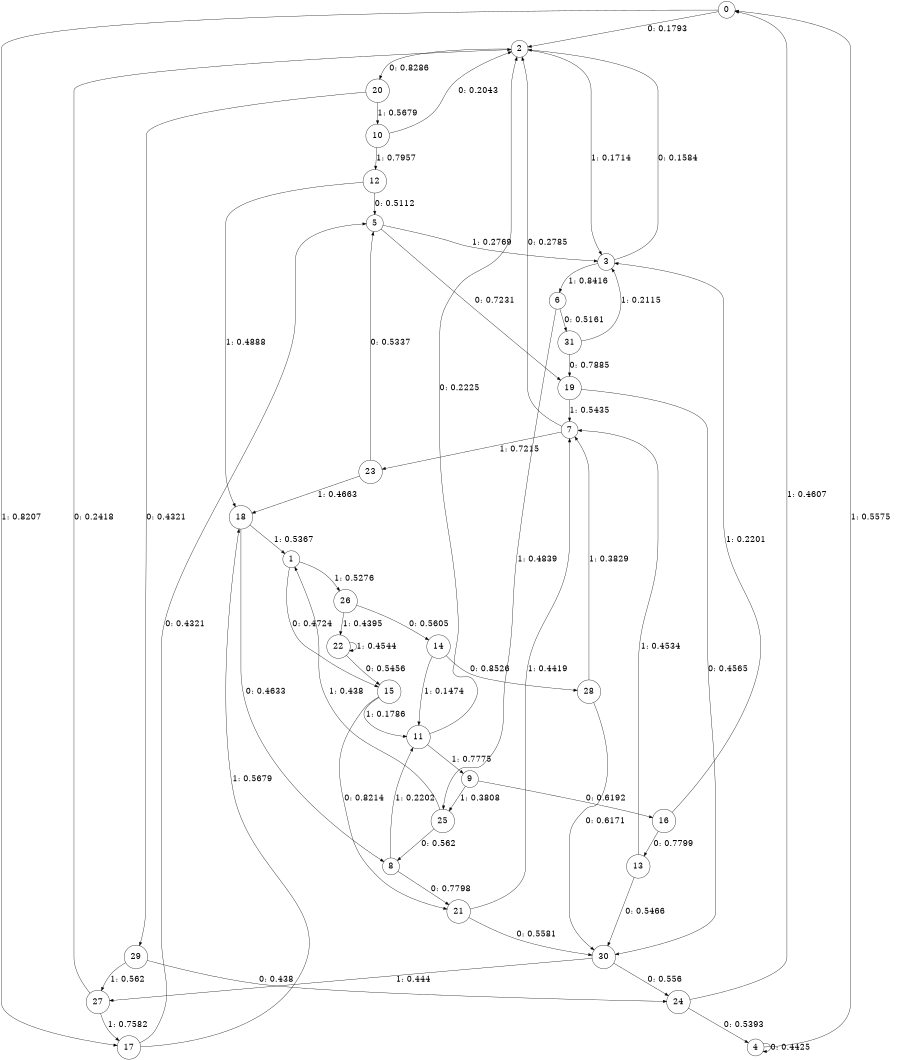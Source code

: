 digraph "ch24faceL8" {
size = "6,8.5";
ratio = "fill";
node [shape = circle];
node [fontsize = 24];
edge [fontsize = 24];
0 -> 2 [label = "0: 0.1793   "];
0 -> 17 [label = "1: 0.8207   "];
1 -> 15 [label = "0: 0.4724   "];
1 -> 26 [label = "1: 0.5276   "];
2 -> 20 [label = "0: 0.8286   "];
2 -> 3 [label = "1: 0.1714   "];
3 -> 2 [label = "0: 0.1584   "];
3 -> 6 [label = "1: 0.8416   "];
4 -> 4 [label = "0: 0.4425   "];
4 -> 0 [label = "1: 0.5575   "];
5 -> 19 [label = "0: 0.7231   "];
5 -> 3 [label = "1: 0.2769   "];
6 -> 31 [label = "0: 0.5161   "];
6 -> 25 [label = "1: 0.4839   "];
7 -> 2 [label = "0: 0.2785   "];
7 -> 23 [label = "1: 0.7215   "];
8 -> 21 [label = "0: 0.7798   "];
8 -> 11 [label = "1: 0.2202   "];
9 -> 16 [label = "0: 0.6192   "];
9 -> 25 [label = "1: 0.3808   "];
10 -> 2 [label = "0: 0.2043   "];
10 -> 12 [label = "1: 0.7957   "];
11 -> 2 [label = "0: 0.2225   "];
11 -> 9 [label = "1: 0.7775   "];
12 -> 5 [label = "0: 0.5112   "];
12 -> 18 [label = "1: 0.4888   "];
13 -> 30 [label = "0: 0.5466   "];
13 -> 7 [label = "1: 0.4534   "];
14 -> 28 [label = "0: 0.8526   "];
14 -> 11 [label = "1: 0.1474   "];
15 -> 21 [label = "0: 0.8214   "];
15 -> 11 [label = "1: 0.1786   "];
16 -> 13 [label = "0: 0.7799   "];
16 -> 3 [label = "1: 0.2201   "];
17 -> 5 [label = "0: 0.4321   "];
17 -> 18 [label = "1: 0.5679   "];
18 -> 8 [label = "0: 0.4633   "];
18 -> 1 [label = "1: 0.5367   "];
19 -> 30 [label = "0: 0.4565   "];
19 -> 7 [label = "1: 0.5435   "];
20 -> 29 [label = "0: 0.4321   "];
20 -> 10 [label = "1: 0.5679   "];
21 -> 30 [label = "0: 0.5581   "];
21 -> 7 [label = "1: 0.4419   "];
22 -> 15 [label = "0: 0.5456   "];
22 -> 22 [label = "1: 0.4544   "];
23 -> 5 [label = "0: 0.5337   "];
23 -> 18 [label = "1: 0.4663   "];
24 -> 4 [label = "0: 0.5393   "];
24 -> 0 [label = "1: 0.4607   "];
25 -> 8 [label = "0: 0.562    "];
25 -> 1 [label = "1: 0.438    "];
26 -> 14 [label = "0: 0.5605   "];
26 -> 22 [label = "1: 0.4395   "];
27 -> 2 [label = "0: 0.2418   "];
27 -> 17 [label = "1: 0.7582   "];
28 -> 30 [label = "0: 0.6171   "];
28 -> 7 [label = "1: 0.3829   "];
29 -> 24 [label = "0: 0.438    "];
29 -> 27 [label = "1: 0.562    "];
30 -> 24 [label = "0: 0.556    "];
30 -> 27 [label = "1: 0.444    "];
31 -> 19 [label = "0: 0.7885   "];
31 -> 3 [label = "1: 0.2115   "];
}